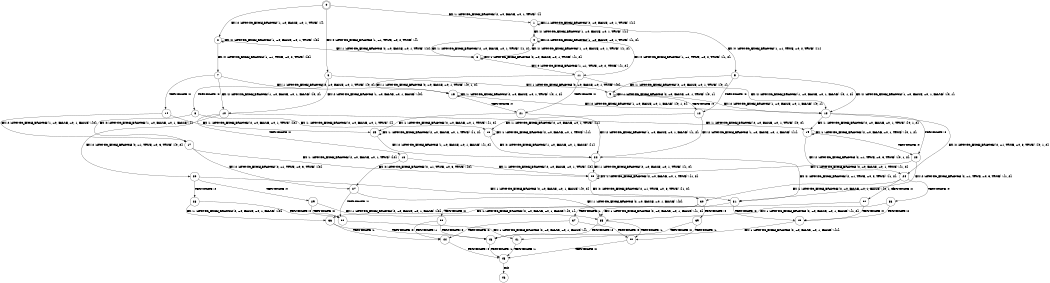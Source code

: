 digraph BCG {
size = "7, 10.5";
center = TRUE;
node [shape = circle];
0 [peripheries = 2];
0 -> 1 [label = "EX !1 !ATOMIC_EXCH_BRANCH (2, +0, FALSE, +0, 1, TRUE) !{}"];
0 -> 2 [label = "EX !2 !ATOMIC_EXCH_BRANCH (1, +0, FALSE, +0, 1, TRUE) !{}"];
0 -> 3 [label = "EX !0 !ATOMIC_EXCH_BRANCH (1, +1, TRUE, +0, 2, TRUE) !{}"];
1 -> 4 [label = "EX !2 !ATOMIC_EXCH_BRANCH (1, +0, FALSE, +0, 1, TRUE) !{1}"];
1 -> 5 [label = "EX !0 !ATOMIC_EXCH_BRANCH (1, +1, TRUE, +0, 2, TRUE) !{1}"];
1 -> 1 [label = "EX !1 !ATOMIC_EXCH_BRANCH (2, +0, FALSE, +0, 1, TRUE) !{1}"];
2 -> 6 [label = "EX !1 !ATOMIC_EXCH_BRANCH (2, +0, FALSE, +0, 1, TRUE) !{2}"];
2 -> 7 [label = "EX !0 !ATOMIC_EXCH_BRANCH (1, +1, TRUE, +0, 2, TRUE) !{2}"];
2 -> 2 [label = "EX !2 !ATOMIC_EXCH_BRANCH (1, +0, FALSE, +0, 1, TRUE) !{2}"];
3 -> 8 [label = "TERMINATE !0"];
3 -> 9 [label = "EX !1 !ATOMIC_EXCH_BRANCH (2, +0, FALSE, +0, 1, TRUE) !{0}"];
3 -> 10 [label = "EX !2 !ATOMIC_EXCH_BRANCH (1, +0, FALSE, +0, 1, FALSE) !{0}"];
4 -> 11 [label = "EX !0 !ATOMIC_EXCH_BRANCH (1, +1, TRUE, +0, 2, TRUE) !{1, 2}"];
4 -> 4 [label = "EX !2 !ATOMIC_EXCH_BRANCH (1, +0, FALSE, +0, 1, TRUE) !{1, 2}"];
4 -> 6 [label = "EX !1 !ATOMIC_EXCH_BRANCH (2, +0, FALSE, +0, 1, TRUE) !{1, 2}"];
5 -> 12 [label = "TERMINATE !0"];
5 -> 13 [label = "EX !2 !ATOMIC_EXCH_BRANCH (1, +0, FALSE, +0, 1, FALSE) !{0, 1}"];
5 -> 9 [label = "EX !1 !ATOMIC_EXCH_BRANCH (2, +0, FALSE, +0, 1, TRUE) !{0, 1}"];
6 -> 11 [label = "EX !0 !ATOMIC_EXCH_BRANCH (1, +1, TRUE, +0, 2, TRUE) !{1, 2}"];
6 -> 4 [label = "EX !2 !ATOMIC_EXCH_BRANCH (1, +0, FALSE, +0, 1, TRUE) !{1, 2}"];
6 -> 6 [label = "EX !1 !ATOMIC_EXCH_BRANCH (2, +0, FALSE, +0, 1, TRUE) !{1, 2}"];
7 -> 14 [label = "TERMINATE !0"];
7 -> 15 [label = "EX !1 !ATOMIC_EXCH_BRANCH (2, +0, FALSE, +0, 1, TRUE) !{0, 2}"];
7 -> 10 [label = "EX !2 !ATOMIC_EXCH_BRANCH (1, +0, FALSE, +0, 1, FALSE) !{0, 2}"];
8 -> 16 [label = "EX !1 !ATOMIC_EXCH_BRANCH (2, +0, FALSE, +0, 1, TRUE) !{}"];
8 -> 17 [label = "EX !2 !ATOMIC_EXCH_BRANCH (1, +0, FALSE, +0, 1, FALSE) !{}"];
9 -> 12 [label = "TERMINATE !0"];
9 -> 13 [label = "EX !2 !ATOMIC_EXCH_BRANCH (1, +0, FALSE, +0, 1, FALSE) !{0, 1}"];
9 -> 9 [label = "EX !1 !ATOMIC_EXCH_BRANCH (2, +0, FALSE, +0, 1, TRUE) !{0, 1}"];
10 -> 18 [label = "TERMINATE !0"];
10 -> 19 [label = "EX !1 !ATOMIC_EXCH_BRANCH (2, +0, FALSE, +0, 1, TRUE) !{0, 2}"];
10 -> 20 [label = "EX !2 !ATOMIC_EXCH_BRANCH (2, +1, TRUE, +0, 3, TRUE) !{0, 2}"];
11 -> 21 [label = "TERMINATE !0"];
11 -> 13 [label = "EX !2 !ATOMIC_EXCH_BRANCH (1, +0, FALSE, +0, 1, FALSE) !{0, 1, 2}"];
11 -> 15 [label = "EX !1 !ATOMIC_EXCH_BRANCH (2, +0, FALSE, +0, 1, TRUE) !{0, 1, 2}"];
12 -> 16 [label = "EX !1 !ATOMIC_EXCH_BRANCH (2, +0, FALSE, +0, 1, TRUE) !{1}"];
12 -> 22 [label = "EX !2 !ATOMIC_EXCH_BRANCH (1, +0, FALSE, +0, 1, FALSE) !{1}"];
13 -> 23 [label = "TERMINATE !0"];
13 -> 24 [label = "EX !2 !ATOMIC_EXCH_BRANCH (2, +1, TRUE, +0, 3, TRUE) !{0, 1, 2}"];
13 -> 19 [label = "EX !1 !ATOMIC_EXCH_BRANCH (2, +0, FALSE, +0, 1, TRUE) !{0, 1, 2}"];
14 -> 17 [label = "EX !2 !ATOMIC_EXCH_BRANCH (1, +0, FALSE, +0, 1, FALSE) !{2}"];
14 -> 25 [label = "EX !1 !ATOMIC_EXCH_BRANCH (2, +0, FALSE, +0, 1, TRUE) !{2}"];
15 -> 21 [label = "TERMINATE !0"];
15 -> 13 [label = "EX !2 !ATOMIC_EXCH_BRANCH (1, +0, FALSE, +0, 1, FALSE) !{0, 1, 2}"];
15 -> 15 [label = "EX !1 !ATOMIC_EXCH_BRANCH (2, +0, FALSE, +0, 1, TRUE) !{0, 1, 2}"];
16 -> 22 [label = "EX !2 !ATOMIC_EXCH_BRANCH (1, +0, FALSE, +0, 1, FALSE) !{1}"];
16 -> 16 [label = "EX !1 !ATOMIC_EXCH_BRANCH (2, +0, FALSE, +0, 1, TRUE) !{1}"];
17 -> 26 [label = "EX !1 !ATOMIC_EXCH_BRANCH (2, +0, FALSE, +0, 1, TRUE) !{2}"];
17 -> 27 [label = "EX !2 !ATOMIC_EXCH_BRANCH (2, +1, TRUE, +0, 3, TRUE) !{2}"];
18 -> 27 [label = "EX !2 !ATOMIC_EXCH_BRANCH (2, +1, TRUE, +0, 3, TRUE) !{2}"];
18 -> 26 [label = "EX !1 !ATOMIC_EXCH_BRANCH (2, +0, FALSE, +0, 1, TRUE) !{2}"];
19 -> 23 [label = "TERMINATE !0"];
19 -> 24 [label = "EX !2 !ATOMIC_EXCH_BRANCH (2, +1, TRUE, +0, 3, TRUE) !{0, 1, 2}"];
19 -> 19 [label = "EX !1 !ATOMIC_EXCH_BRANCH (2, +0, FALSE, +0, 1, TRUE) !{0, 1, 2}"];
20 -> 28 [label = "TERMINATE !2"];
20 -> 29 [label = "TERMINATE !0"];
20 -> 30 [label = "EX !1 !ATOMIC_EXCH_BRANCH (2, +0, FALSE, +0, 1, FALSE) !{0, 2}"];
21 -> 22 [label = "EX !2 !ATOMIC_EXCH_BRANCH (1, +0, FALSE, +0, 1, FALSE) !{1, 2}"];
21 -> 25 [label = "EX !1 !ATOMIC_EXCH_BRANCH (2, +0, FALSE, +0, 1, TRUE) !{1, 2}"];
22 -> 31 [label = "EX !2 !ATOMIC_EXCH_BRANCH (2, +1, TRUE, +0, 3, TRUE) !{1, 2}"];
22 -> 26 [label = "EX !1 !ATOMIC_EXCH_BRANCH (2, +0, FALSE, +0, 1, TRUE) !{1, 2}"];
23 -> 31 [label = "EX !2 !ATOMIC_EXCH_BRANCH (2, +1, TRUE, +0, 3, TRUE) !{1, 2}"];
23 -> 26 [label = "EX !1 !ATOMIC_EXCH_BRANCH (2, +0, FALSE, +0, 1, TRUE) !{1, 2}"];
24 -> 32 [label = "TERMINATE !2"];
24 -> 33 [label = "TERMINATE !0"];
24 -> 30 [label = "EX !1 !ATOMIC_EXCH_BRANCH (2, +0, FALSE, +0, 1, FALSE) !{0, 1, 2}"];
25 -> 22 [label = "EX !2 !ATOMIC_EXCH_BRANCH (1, +0, FALSE, +0, 1, FALSE) !{1, 2}"];
25 -> 25 [label = "EX !1 !ATOMIC_EXCH_BRANCH (2, +0, FALSE, +0, 1, TRUE) !{1, 2}"];
26 -> 31 [label = "EX !2 !ATOMIC_EXCH_BRANCH (2, +1, TRUE, +0, 3, TRUE) !{1, 2}"];
26 -> 26 [label = "EX !1 !ATOMIC_EXCH_BRANCH (2, +0, FALSE, +0, 1, TRUE) !{1, 2}"];
27 -> 34 [label = "TERMINATE !2"];
27 -> 35 [label = "EX !1 !ATOMIC_EXCH_BRANCH (2, +0, FALSE, +0, 1, FALSE) !{2}"];
28 -> 34 [label = "TERMINATE !0"];
28 -> 36 [label = "EX !1 !ATOMIC_EXCH_BRANCH (2, +0, FALSE, +0, 1, FALSE) !{0}"];
29 -> 34 [label = "TERMINATE !2"];
29 -> 35 [label = "EX !1 !ATOMIC_EXCH_BRANCH (2, +0, FALSE, +0, 1, FALSE) !{2}"];
30 -> 37 [label = "TERMINATE !1"];
30 -> 38 [label = "TERMINATE !2"];
30 -> 39 [label = "TERMINATE !0"];
31 -> 40 [label = "TERMINATE !2"];
31 -> 35 [label = "EX !1 !ATOMIC_EXCH_BRANCH (2, +0, FALSE, +0, 1, FALSE) !{1, 2}"];
32 -> 36 [label = "EX !1 !ATOMIC_EXCH_BRANCH (2, +0, FALSE, +0, 1, FALSE) !{0, 1}"];
32 -> 40 [label = "TERMINATE !0"];
33 -> 35 [label = "EX !1 !ATOMIC_EXCH_BRANCH (2, +0, FALSE, +0, 1, FALSE) !{1, 2}"];
33 -> 40 [label = "TERMINATE !2"];
34 -> 41 [label = "EX !1 !ATOMIC_EXCH_BRANCH (2, +0, FALSE, +0, 1, FALSE) !{}"];
35 -> 42 [label = "TERMINATE !1"];
35 -> 43 [label = "TERMINATE !2"];
36 -> 44 [label = "TERMINATE !1"];
36 -> 43 [label = "TERMINATE !0"];
37 -> 44 [label = "TERMINATE !2"];
37 -> 42 [label = "TERMINATE !0"];
38 -> 44 [label = "TERMINATE !1"];
38 -> 43 [label = "TERMINATE !0"];
39 -> 42 [label = "TERMINATE !1"];
39 -> 43 [label = "TERMINATE !2"];
40 -> 41 [label = "EX !1 !ATOMIC_EXCH_BRANCH (2, +0, FALSE, +0, 1, FALSE) !{1}"];
41 -> 45 [label = "TERMINATE !1"];
42 -> 45 [label = "TERMINATE !2"];
43 -> 45 [label = "TERMINATE !1"];
44 -> 45 [label = "TERMINATE !0"];
45 -> 46 [label = "exit"];
}
